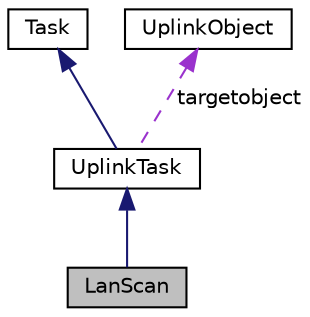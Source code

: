 digraph "LanScan"
{
 // LATEX_PDF_SIZE
  edge [fontname="Helvetica",fontsize="10",labelfontname="Helvetica",labelfontsize="10"];
  node [fontname="Helvetica",fontsize="10",shape=record];
  Node1 [label="LanScan",height=0.2,width=0.4,color="black", fillcolor="grey75", style="filled", fontcolor="black",tooltip=" "];
  Node2 -> Node1 [dir="back",color="midnightblue",fontsize="10",style="solid",fontname="Helvetica"];
  Node2 [label="UplinkTask",height=0.2,width=0.4,color="black", fillcolor="white", style="filled",URL="$classUplinkTask.html",tooltip=" "];
  Node3 -> Node2 [dir="back",color="midnightblue",fontsize="10",style="solid",fontname="Helvetica"];
  Node3 [label="Task",height=0.2,width=0.4,color="black", fillcolor="white", style="filled",URL="$classTask.html",tooltip="Base Task Class."];
  Node4 -> Node2 [dir="back",color="darkorchid3",fontsize="10",style="dashed",label=" targetobject" ,fontname="Helvetica"];
  Node4 [label="UplinkObject",height=0.2,width=0.4,color="black", fillcolor="white", style="filled",URL="$classUplinkObject.html",tooltip="UplinkObject base class."];
}
